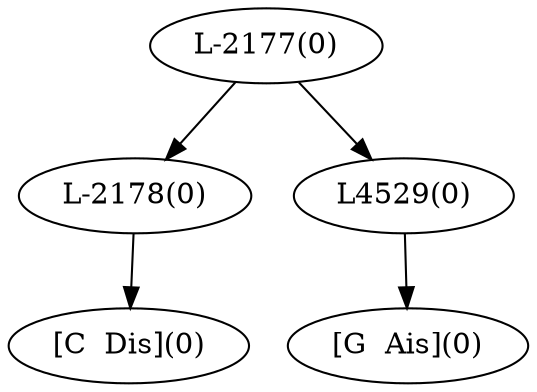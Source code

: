 digraph sample{
"L-2178(0)"->"[C  Dis](0)"
"L4529(0)"->"[G  Ais](0)"
"L-2177(0)"->"L-2178(0)"
"L-2177(0)"->"L4529(0)"
{rank = min; "L-2177(0)"}
{rank = same; "L-2178(0)"; "L4529(0)";}
{rank = max; "[C  Dis](0)"; "[G  Ais](0)";}
}
